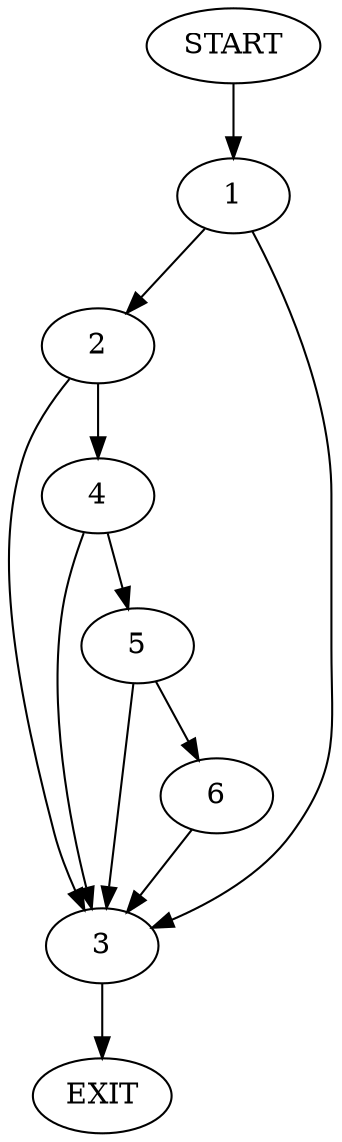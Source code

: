 digraph {
0 [label="START"]
7 [label="EXIT"]
0 -> 1
1 -> 2
1 -> 3
3 -> 7
2 -> 3
2 -> 4
4 -> 3
4 -> 5
5 -> 6
5 -> 3
6 -> 3
}
